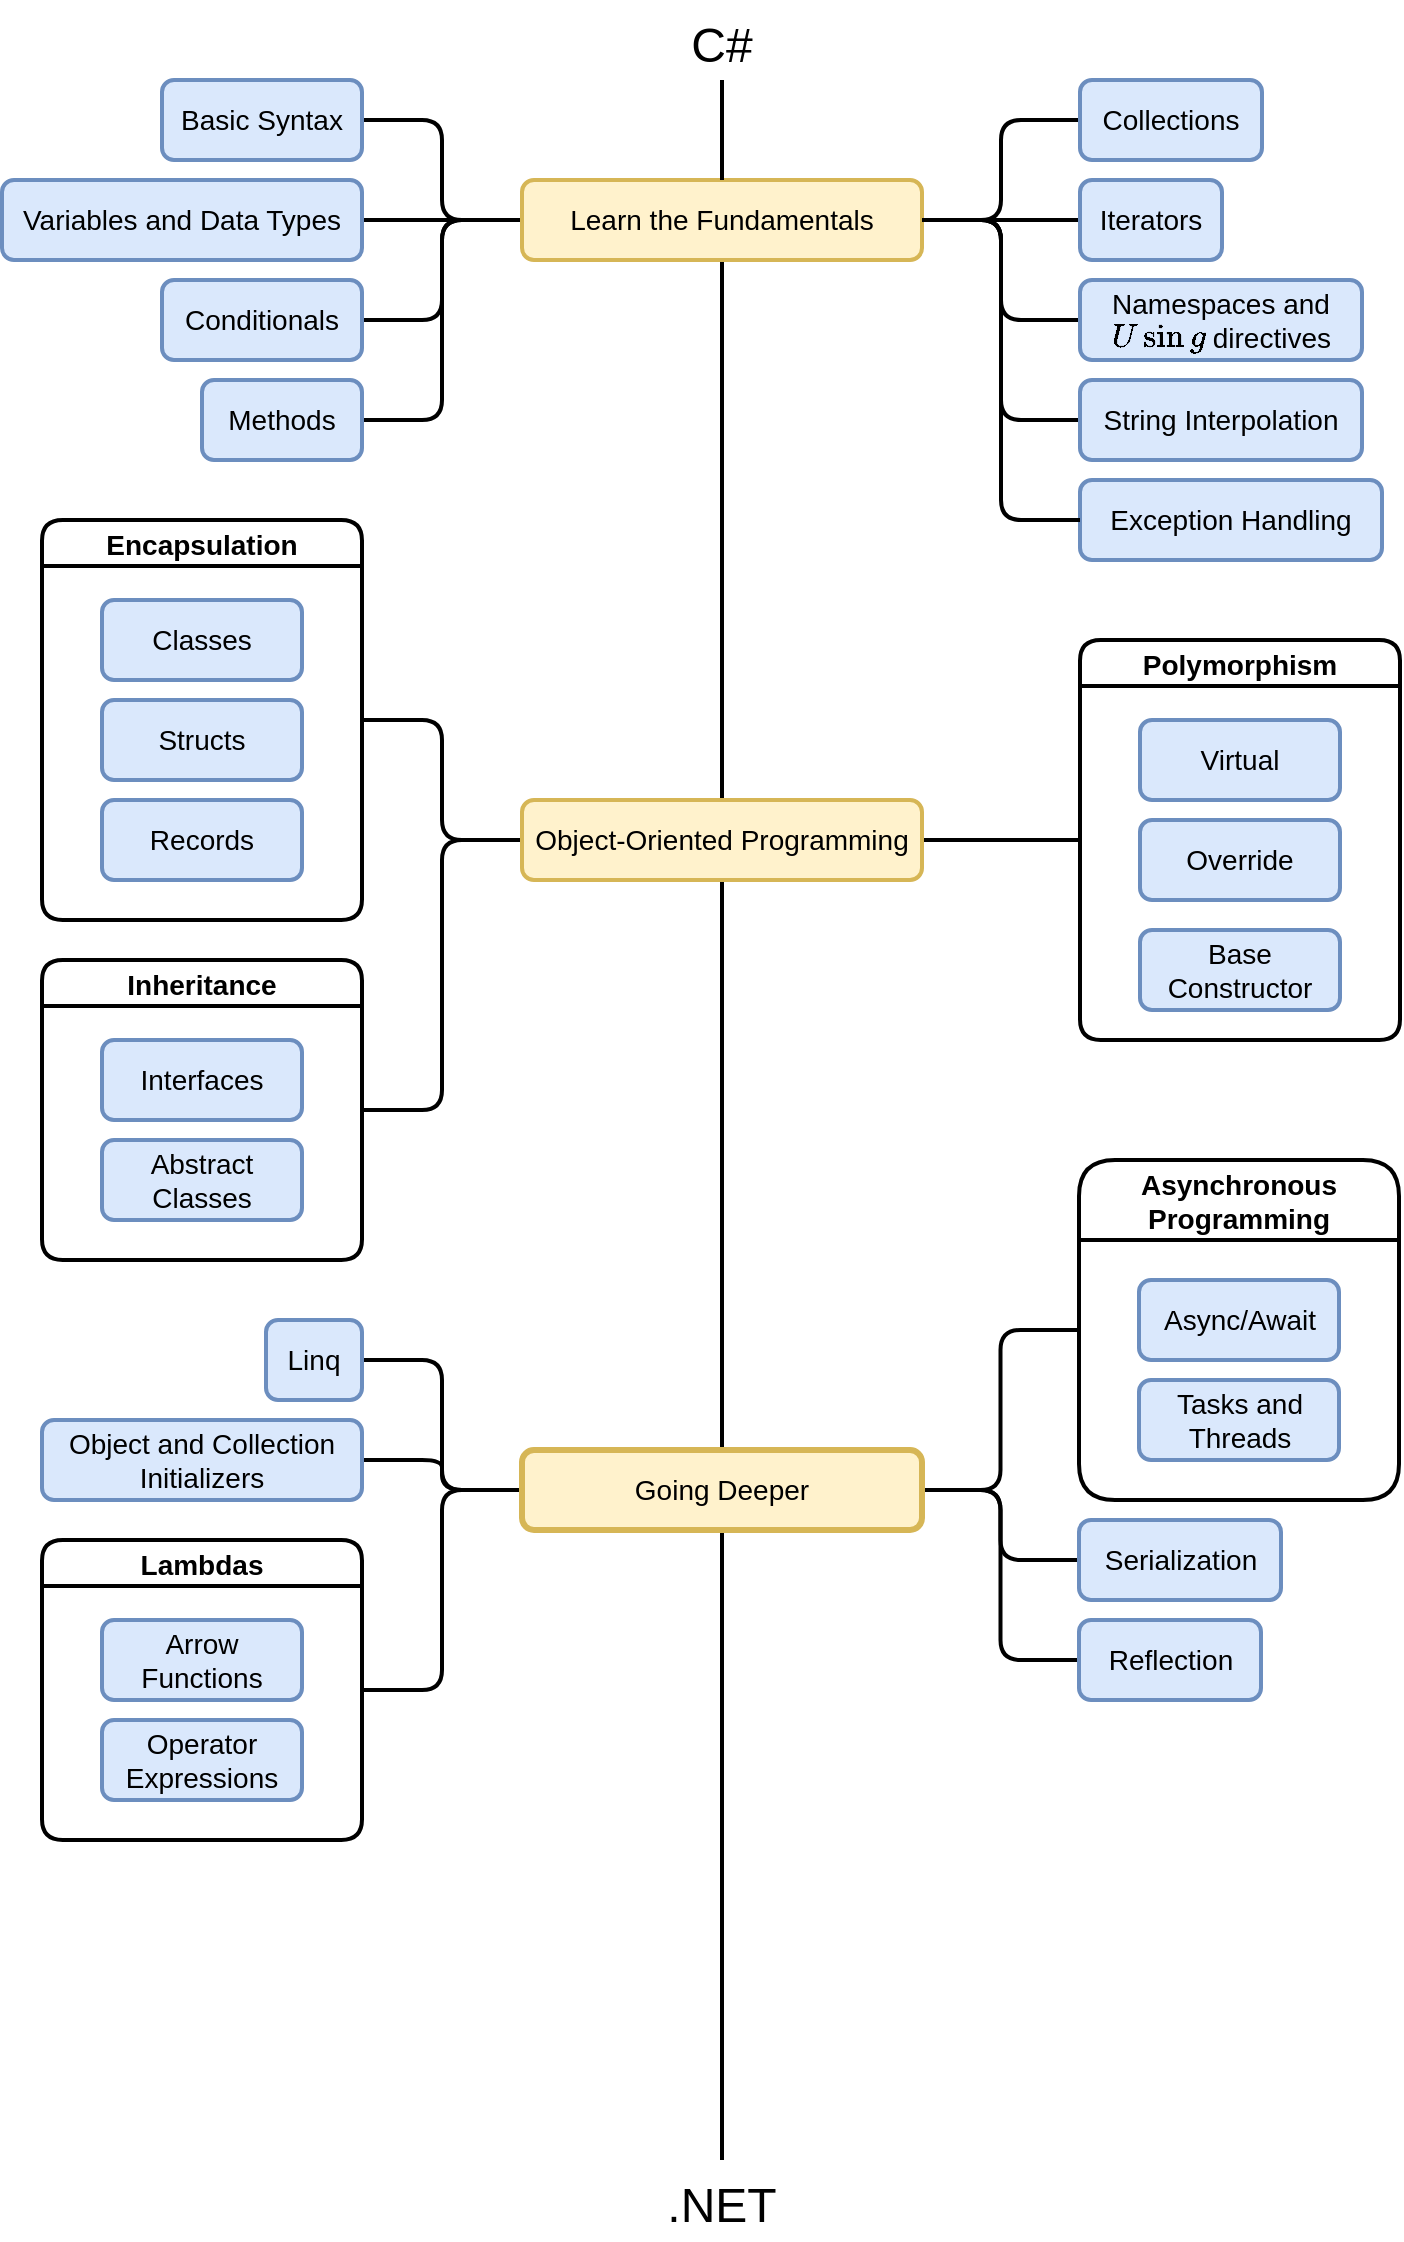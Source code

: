 <mxfile version="15.7.3" type="github">
  <diagram id="Bi8yQc8i4gSCwa7ISA3M" name="Page-1">
    <mxGraphModel dx="1483" dy="781" grid="1" gridSize="10" guides="1" tooltips="1" connect="1" arrows="0" fold="1" page="1" pageScale="1" pageWidth="850" pageHeight="1100" math="0" shadow="0">
      <root>
        <mxCell id="0" />
        <mxCell id="1" parent="0" />
        <mxCell id="HOgNb5vJPWKjZWPz9B7e-17" style="edgeStyle=orthogonalEdgeStyle;rounded=1;orthogonalLoop=1;jettySize=auto;html=1;exitX=0;exitY=0.5;exitDx=0;exitDy=0;entryX=1;entryY=0.5;entryDx=0;entryDy=0;fontSize=14;endArrow=none;endFill=0;strokeWidth=2;" parent="1" source="HOgNb5vJPWKjZWPz9B7e-1" target="HOgNb5vJPWKjZWPz9B7e-3" edge="1">
          <mxGeometry relative="1" as="geometry">
            <mxPoint x="311" y="150" as="sourcePoint" />
          </mxGeometry>
        </mxCell>
        <mxCell id="HOgNb5vJPWKjZWPz9B7e-18" style="edgeStyle=orthogonalEdgeStyle;rounded=1;orthogonalLoop=1;jettySize=auto;html=1;exitX=0;exitY=0.5;exitDx=0;exitDy=0;entryX=1;entryY=0.5;entryDx=0;entryDy=0;fontSize=14;endArrow=none;endFill=0;strokeWidth=2;" parent="1" source="HOgNb5vJPWKjZWPz9B7e-1" target="HOgNb5vJPWKjZWPz9B7e-4" edge="1">
          <mxGeometry relative="1" as="geometry">
            <mxPoint x="311" y="150" as="sourcePoint" />
          </mxGeometry>
        </mxCell>
        <mxCell id="HOgNb5vJPWKjZWPz9B7e-20" style="edgeStyle=orthogonalEdgeStyle;rounded=1;orthogonalLoop=1;jettySize=auto;html=1;exitX=0;exitY=0.5;exitDx=0;exitDy=0;entryX=1;entryY=0.5;entryDx=0;entryDy=0;fontSize=14;endArrow=none;endFill=0;strokeWidth=2;" parent="1" source="HOgNb5vJPWKjZWPz9B7e-1" target="HOgNb5vJPWKjZWPz9B7e-5" edge="1">
          <mxGeometry relative="1" as="geometry">
            <mxPoint x="311" y="150" as="sourcePoint" />
          </mxGeometry>
        </mxCell>
        <mxCell id="HOgNb5vJPWKjZWPz9B7e-21" style="edgeStyle=orthogonalEdgeStyle;rounded=1;orthogonalLoop=1;jettySize=auto;html=1;exitX=0;exitY=0.5;exitDx=0;exitDy=0;entryX=1;entryY=0.5;entryDx=0;entryDy=0;fontSize=14;endArrow=none;endFill=0;strokeWidth=2;" parent="1" source="HOgNb5vJPWKjZWPz9B7e-1" target="HOgNb5vJPWKjZWPz9B7e-6" edge="1">
          <mxGeometry relative="1" as="geometry">
            <mxPoint x="311" y="150" as="sourcePoint" />
          </mxGeometry>
        </mxCell>
        <mxCell id="HOgNb5vJPWKjZWPz9B7e-22" style="edgeStyle=orthogonalEdgeStyle;rounded=1;orthogonalLoop=1;jettySize=auto;html=1;exitX=1;exitY=0.5;exitDx=0;exitDy=0;entryX=0;entryY=0.5;entryDx=0;entryDy=0;fontSize=14;endArrow=none;endFill=0;strokeWidth=2;" parent="1" source="HOgNb5vJPWKjZWPz9B7e-1" target="HOgNb5vJPWKjZWPz9B7e-8" edge="1">
          <mxGeometry relative="1" as="geometry" />
        </mxCell>
        <mxCell id="HOgNb5vJPWKjZWPz9B7e-23" style="edgeStyle=orthogonalEdgeStyle;rounded=1;orthogonalLoop=1;jettySize=auto;html=1;exitX=1;exitY=0.5;exitDx=0;exitDy=0;fontSize=14;endArrow=none;endFill=0;strokeWidth=2;" parent="1" source="HOgNb5vJPWKjZWPz9B7e-1" target="HOgNb5vJPWKjZWPz9B7e-9" edge="1">
          <mxGeometry relative="1" as="geometry" />
        </mxCell>
        <mxCell id="HOgNb5vJPWKjZWPz9B7e-24" style="edgeStyle=orthogonalEdgeStyle;rounded=1;orthogonalLoop=1;jettySize=auto;html=1;exitX=1;exitY=0.5;exitDx=0;exitDy=0;entryX=0;entryY=0.5;entryDx=0;entryDy=0;fontSize=14;endArrow=none;endFill=0;strokeWidth=2;" parent="1" source="HOgNb5vJPWKjZWPz9B7e-1" target="HOgNb5vJPWKjZWPz9B7e-7" edge="1">
          <mxGeometry relative="1" as="geometry" />
        </mxCell>
        <mxCell id="HOgNb5vJPWKjZWPz9B7e-25" style="edgeStyle=orthogonalEdgeStyle;rounded=1;orthogonalLoop=1;jettySize=auto;html=1;exitX=1;exitY=0.5;exitDx=0;exitDy=0;entryX=0;entryY=0.5;entryDx=0;entryDy=0;fontSize=14;endArrow=none;endFill=0;strokeWidth=2;" parent="1" source="HOgNb5vJPWKjZWPz9B7e-1" target="HOgNb5vJPWKjZWPz9B7e-10" edge="1">
          <mxGeometry relative="1" as="geometry" />
        </mxCell>
        <mxCell id="HOgNb5vJPWKjZWPz9B7e-28" style="edgeStyle=orthogonalEdgeStyle;rounded=1;orthogonalLoop=1;jettySize=auto;html=1;exitX=0.5;exitY=1;exitDx=0;exitDy=0;fontSize=14;endArrow=none;endFill=0;strokeWidth=2;" parent="1" source="HOgNb5vJPWKjZWPz9B7e-1" target="HOgNb5vJPWKjZWPz9B7e-27" edge="1">
          <mxGeometry relative="1" as="geometry" />
        </mxCell>
        <mxCell id="HOgNb5vJPWKjZWPz9B7e-1" value="&lt;font style=&quot;font-size: 14px;&quot;&gt;Learn the Fundamentals&lt;/font&gt;" style="rounded=1;whiteSpace=wrap;html=1;fillColor=#fff2cc;strokeColor=#d6b656;strokeWidth=2;fontSize=14;" parent="1" vertex="1">
          <mxGeometry x="320" y="130" width="200" height="40" as="geometry" />
        </mxCell>
        <mxCell id="HOgNb5vJPWKjZWPz9B7e-19" style="edgeStyle=orthogonalEdgeStyle;rounded=1;orthogonalLoop=1;jettySize=auto;html=1;exitX=0.5;exitY=1;exitDx=0;exitDy=0;entryX=0.5;entryY=0;entryDx=0;entryDy=0;fontSize=14;endArrow=none;endFill=0;strokeWidth=2;" parent="1" source="HOgNb5vJPWKjZWPz9B7e-2" target="HOgNb5vJPWKjZWPz9B7e-1" edge="1">
          <mxGeometry relative="1" as="geometry" />
        </mxCell>
        <mxCell id="HOgNb5vJPWKjZWPz9B7e-2" value="&lt;div style=&quot;font-size: 24px;&quot;&gt;&lt;font style=&quot;font-size: 24px;&quot;&gt;C#&lt;/font&gt;&lt;/div&gt;" style="text;html=1;strokeColor=none;fillColor=none;align=center;verticalAlign=bottom;whiteSpace=wrap;rounded=0;fontSize=24;" parent="1" vertex="1">
          <mxGeometry x="390" y="40" width="60" height="40" as="geometry" />
        </mxCell>
        <mxCell id="HOgNb5vJPWKjZWPz9B7e-3" value="&lt;div style=&quot;font-size: 14px;&quot;&gt;Basic Syntax&lt;/div&gt;" style="rounded=1;whiteSpace=wrap;html=1;fillColor=#dae8fc;strokeColor=#6c8ebf;strokeWidth=2;fontSize=14;" parent="1" vertex="1">
          <mxGeometry x="140" y="80" width="100" height="40" as="geometry" />
        </mxCell>
        <mxCell id="HOgNb5vJPWKjZWPz9B7e-4" value="Variables and Data Types" style="rounded=1;whiteSpace=wrap;html=1;fillColor=#dae8fc;strokeColor=#6c8ebf;strokeWidth=2;fontSize=14;" parent="1" vertex="1">
          <mxGeometry x="60" y="130" width="180" height="40" as="geometry" />
        </mxCell>
        <mxCell id="HOgNb5vJPWKjZWPz9B7e-5" value="&lt;div style=&quot;font-size: 14px;&quot;&gt;Conditionals&lt;/div&gt;" style="rounded=1;whiteSpace=wrap;html=1;fillColor=#dae8fc;strokeColor=#6c8ebf;strokeWidth=2;fontSize=14;" parent="1" vertex="1">
          <mxGeometry x="140" y="180" width="100" height="40" as="geometry" />
        </mxCell>
        <mxCell id="HOgNb5vJPWKjZWPz9B7e-6" value="Methods" style="rounded=1;whiteSpace=wrap;html=1;fillColor=#dae8fc;strokeColor=#6c8ebf;strokeWidth=2;fontSize=14;" parent="1" vertex="1">
          <mxGeometry x="160" y="230" width="80" height="40" as="geometry" />
        </mxCell>
        <mxCell id="HOgNb5vJPWKjZWPz9B7e-7" value="Namespaces and `Using` directives" style="rounded=1;whiteSpace=wrap;html=1;fillColor=#dae8fc;strokeColor=#6c8ebf;strokeWidth=2;fontSize=14;" parent="1" vertex="1">
          <mxGeometry x="599" y="180" width="141" height="40" as="geometry" />
        </mxCell>
        <mxCell id="HOgNb5vJPWKjZWPz9B7e-8" value="&lt;div style=&quot;font-size: 14px;&quot;&gt;Collections&lt;/div&gt;" style="rounded=1;whiteSpace=wrap;html=1;fillColor=#dae8fc;strokeColor=#6c8ebf;strokeWidth=2;fontSize=14;" parent="1" vertex="1">
          <mxGeometry x="599" y="80" width="91" height="40" as="geometry" />
        </mxCell>
        <mxCell id="HOgNb5vJPWKjZWPz9B7e-9" value="&lt;div style=&quot;font-size: 14px;&quot;&gt;Iterators&lt;/div&gt;" style="rounded=1;whiteSpace=wrap;html=1;fillColor=#dae8fc;strokeColor=#6c8ebf;strokeWidth=2;fontSize=14;" parent="1" vertex="1">
          <mxGeometry x="599" y="130" width="71" height="40" as="geometry" />
        </mxCell>
        <mxCell id="HOgNb5vJPWKjZWPz9B7e-10" value="&lt;div style=&quot;font-size: 14px;&quot;&gt;String Interpolation&lt;br style=&quot;font-size: 14px;&quot;&gt;&lt;/div&gt;" style="rounded=1;whiteSpace=wrap;html=1;fillColor=#dae8fc;strokeColor=#6c8ebf;strokeWidth=2;fontSize=14;" parent="1" vertex="1">
          <mxGeometry x="599" y="230" width="141" height="40" as="geometry" />
        </mxCell>
        <mxCell id="HOgNb5vJPWKjZWPz9B7e-11" value="&lt;div style=&quot;font-size: 14px;&quot;&gt;Exception Handling&lt;br style=&quot;font-size: 14px;&quot;&gt;&lt;/div&gt;" style="rounded=1;whiteSpace=wrap;html=1;fillColor=#dae8fc;strokeColor=#6c8ebf;strokeWidth=2;fontSize=14;" parent="1" vertex="1">
          <mxGeometry x="599" y="280" width="151" height="40" as="geometry" />
        </mxCell>
        <mxCell id="HOgNb5vJPWKjZWPz9B7e-26" style="edgeStyle=orthogonalEdgeStyle;rounded=1;orthogonalLoop=1;jettySize=auto;html=1;exitX=1;exitY=0.5;exitDx=0;exitDy=0;entryX=0;entryY=0.5;entryDx=0;entryDy=0;fontSize=14;endArrow=none;endFill=0;strokeWidth=2;" parent="1" source="HOgNb5vJPWKjZWPz9B7e-1" target="HOgNb5vJPWKjZWPz9B7e-11" edge="1">
          <mxGeometry relative="1" as="geometry">
            <mxPoint x="530" y="160" as="sourcePoint" />
            <mxPoint x="609" y="260" as="targetPoint" />
          </mxGeometry>
        </mxCell>
        <mxCell id="HOgNb5vJPWKjZWPz9B7e-46" style="edgeStyle=orthogonalEdgeStyle;rounded=1;orthogonalLoop=1;jettySize=auto;html=1;exitX=0;exitY=0.5;exitDx=0;exitDy=0;fontSize=14;endArrow=none;endFill=0;strokeWidth=2;" parent="1" source="HOgNb5vJPWKjZWPz9B7e-27" target="HOgNb5vJPWKjZWPz9B7e-31" edge="1">
          <mxGeometry relative="1" as="geometry" />
        </mxCell>
        <mxCell id="HOgNb5vJPWKjZWPz9B7e-49" style="edgeStyle=orthogonalEdgeStyle;rounded=1;orthogonalLoop=1;jettySize=auto;html=1;exitX=1;exitY=0.5;exitDx=0;exitDy=0;entryX=0;entryY=0.5;entryDx=0;entryDy=0;fontSize=14;endArrow=none;endFill=0;strokeWidth=2;" parent="1" source="HOgNb5vJPWKjZWPz9B7e-27" target="HOgNb5vJPWKjZWPz9B7e-41" edge="1">
          <mxGeometry relative="1" as="geometry" />
        </mxCell>
        <mxCell id="HOgNb5vJPWKjZWPz9B7e-50" style="edgeStyle=orthogonalEdgeStyle;rounded=1;orthogonalLoop=1;jettySize=auto;html=1;exitX=0;exitY=0.5;exitDx=0;exitDy=0;entryX=1;entryY=0.5;entryDx=0;entryDy=0;fontSize=14;endArrow=none;endFill=0;strokeWidth=2;" parent="1" source="HOgNb5vJPWKjZWPz9B7e-27" target="HOgNb5vJPWKjZWPz9B7e-36" edge="1">
          <mxGeometry relative="1" as="geometry" />
        </mxCell>
        <mxCell id="TVtdVuU6rrKW41aySdb2-4" style="edgeStyle=orthogonalEdgeStyle;rounded=1;orthogonalLoop=1;jettySize=auto;html=1;exitX=0.5;exitY=1;exitDx=0;exitDy=0;fontSize=24;endArrow=none;endFill=0;strokeWidth=2;" edge="1" parent="1" source="HOgNb5vJPWKjZWPz9B7e-27" target="TVtdVuU6rrKW41aySdb2-2">
          <mxGeometry relative="1" as="geometry" />
        </mxCell>
        <mxCell id="HOgNb5vJPWKjZWPz9B7e-27" value="&lt;div style=&quot;font-size: 14px&quot;&gt;&lt;font style=&quot;font-size: 14px&quot;&gt;Object-Oriented Programming&lt;/font&gt;&lt;/div&gt;" style="rounded=1;whiteSpace=wrap;html=1;fillColor=#fff2cc;strokeColor=#d6b656;strokeWidth=2;" parent="1" vertex="1">
          <mxGeometry x="320" y="440" width="200" height="40" as="geometry" />
        </mxCell>
        <mxCell id="HOgNb5vJPWKjZWPz9B7e-31" value="Encapsulation" style="swimlane;rounded=1;fontSize=14;strokeWidth=2;" parent="1" vertex="1">
          <mxGeometry x="80" y="300" width="160" height="200" as="geometry" />
        </mxCell>
        <mxCell id="HOgNb5vJPWKjZWPz9B7e-30" value="Classes" style="rounded=1;whiteSpace=wrap;html=1;fillColor=#dae8fc;strokeColor=#6c8ebf;strokeWidth=2;fontSize=14;" parent="HOgNb5vJPWKjZWPz9B7e-31" vertex="1">
          <mxGeometry x="30" y="40" width="100" height="40" as="geometry" />
        </mxCell>
        <mxCell id="HOgNb5vJPWKjZWPz9B7e-34" value="Structs" style="rounded=1;whiteSpace=wrap;html=1;fillColor=#dae8fc;strokeColor=#6c8ebf;strokeWidth=2;fontSize=14;" parent="HOgNb5vJPWKjZWPz9B7e-31" vertex="1">
          <mxGeometry x="30" y="90" width="100" height="40" as="geometry" />
        </mxCell>
        <mxCell id="HOgNb5vJPWKjZWPz9B7e-35" value="Records" style="rounded=1;whiteSpace=wrap;html=1;fillColor=#dae8fc;strokeColor=#6c8ebf;strokeWidth=2;fontSize=14;" parent="HOgNb5vJPWKjZWPz9B7e-31" vertex="1">
          <mxGeometry x="30" y="140" width="100" height="40" as="geometry" />
        </mxCell>
        <mxCell id="HOgNb5vJPWKjZWPz9B7e-36" value="Inheritance" style="swimlane;rounded=1;fontSize=14;strokeWidth=2;" parent="1" vertex="1">
          <mxGeometry x="80" y="520" width="160" height="150" as="geometry" />
        </mxCell>
        <mxCell id="HOgNb5vJPWKjZWPz9B7e-37" value="Interfaces" style="rounded=1;whiteSpace=wrap;html=1;fillColor=#dae8fc;strokeColor=#6c8ebf;strokeWidth=2;fontSize=14;" parent="HOgNb5vJPWKjZWPz9B7e-36" vertex="1">
          <mxGeometry x="30" y="40" width="100" height="40" as="geometry" />
        </mxCell>
        <mxCell id="HOgNb5vJPWKjZWPz9B7e-38" value="Abstract Classes" style="rounded=1;whiteSpace=wrap;html=1;fillColor=#dae8fc;strokeColor=#6c8ebf;strokeWidth=2;fontSize=14;" parent="HOgNb5vJPWKjZWPz9B7e-36" vertex="1">
          <mxGeometry x="30" y="90" width="100" height="40" as="geometry" />
        </mxCell>
        <mxCell id="HOgNb5vJPWKjZWPz9B7e-41" value="Polymorphism" style="swimlane;rounded=1;fontSize=14;strokeWidth=2;" parent="1" vertex="1">
          <mxGeometry x="599" y="360" width="160" height="200" as="geometry" />
        </mxCell>
        <mxCell id="HOgNb5vJPWKjZWPz9B7e-43" value="Virtual" style="rounded=1;whiteSpace=wrap;html=1;fillColor=#dae8fc;strokeColor=#6c8ebf;strokeWidth=2;fontSize=14;" parent="HOgNb5vJPWKjZWPz9B7e-41" vertex="1">
          <mxGeometry x="30" y="40" width="100" height="40" as="geometry" />
        </mxCell>
        <mxCell id="HOgNb5vJPWKjZWPz9B7e-44" value="Override" style="rounded=1;whiteSpace=wrap;html=1;fillColor=#dae8fc;strokeColor=#6c8ebf;strokeWidth=2;fontSize=14;" parent="HOgNb5vJPWKjZWPz9B7e-41" vertex="1">
          <mxGeometry x="30" y="90" width="100" height="40" as="geometry" />
        </mxCell>
        <mxCell id="HOgNb5vJPWKjZWPz9B7e-42" value="Base Constructor" style="rounded=1;whiteSpace=wrap;html=1;fillColor=#dae8fc;strokeColor=#6c8ebf;strokeWidth=2;fontSize=14;" parent="HOgNb5vJPWKjZWPz9B7e-41" vertex="1">
          <mxGeometry x="30" y="145" width="100" height="40" as="geometry" />
        </mxCell>
        <mxCell id="TVtdVuU6rrKW41aySdb2-6" style="edgeStyle=orthogonalEdgeStyle;rounded=1;orthogonalLoop=1;jettySize=auto;html=1;exitX=0;exitY=0.5;exitDx=0;exitDy=0;fontSize=24;endArrow=none;endFill=0;strokeWidth=2;" edge="1" parent="1" source="TVtdVuU6rrKW41aySdb2-2" target="TVtdVuU6rrKW41aySdb2-3">
          <mxGeometry relative="1" as="geometry">
            <Array as="points">
              <mxPoint x="280" y="785" />
              <mxPoint x="280" y="720" />
            </Array>
          </mxGeometry>
        </mxCell>
        <mxCell id="TVtdVuU6rrKW41aySdb2-7" style="edgeStyle=orthogonalEdgeStyle;rounded=1;orthogonalLoop=1;jettySize=auto;html=1;exitX=0;exitY=0.5;exitDx=0;exitDy=0;entryX=1;entryY=0.5;entryDx=0;entryDy=0;fontSize=24;endArrow=none;endFill=0;strokeWidth=2;" edge="1" parent="1" source="TVtdVuU6rrKW41aySdb2-2" target="TVtdVuU6rrKW41aySdb2-5">
          <mxGeometry relative="1" as="geometry" />
        </mxCell>
        <mxCell id="TVtdVuU6rrKW41aySdb2-20" style="edgeStyle=orthogonalEdgeStyle;rounded=1;orthogonalLoop=1;jettySize=auto;html=1;exitX=0;exitY=0.5;exitDx=0;exitDy=0;entryX=1;entryY=0.5;entryDx=0;entryDy=0;fontSize=24;endArrow=none;endFill=0;strokeWidth=2;" edge="1" parent="1" source="TVtdVuU6rrKW41aySdb2-2" target="TVtdVuU6rrKW41aySdb2-12">
          <mxGeometry relative="1" as="geometry" />
        </mxCell>
        <mxCell id="TVtdVuU6rrKW41aySdb2-23" style="edgeStyle=orthogonalEdgeStyle;rounded=1;orthogonalLoop=1;jettySize=auto;html=1;exitX=1;exitY=0.5;exitDx=0;exitDy=0;entryX=0;entryY=0.5;entryDx=0;entryDy=0;fontSize=24;endArrow=none;endFill=0;strokeWidth=2;" edge="1" parent="1" source="TVtdVuU6rrKW41aySdb2-2" target="TVtdVuU6rrKW41aySdb2-21">
          <mxGeometry relative="1" as="geometry" />
        </mxCell>
        <mxCell id="TVtdVuU6rrKW41aySdb2-24" style="edgeStyle=orthogonalEdgeStyle;rounded=1;orthogonalLoop=1;jettySize=auto;html=1;exitX=1;exitY=0.5;exitDx=0;exitDy=0;entryX=0;entryY=0.5;entryDx=0;entryDy=0;fontSize=24;endArrow=none;endFill=0;strokeWidth=2;" edge="1" parent="1" source="TVtdVuU6rrKW41aySdb2-2" target="TVtdVuU6rrKW41aySdb2-22">
          <mxGeometry relative="1" as="geometry" />
        </mxCell>
        <mxCell id="TVtdVuU6rrKW41aySdb2-38" style="edgeStyle=orthogonalEdgeStyle;rounded=1;orthogonalLoop=1;jettySize=auto;html=1;exitX=0.5;exitY=1;exitDx=0;exitDy=0;entryX=0.5;entryY=0;entryDx=0;entryDy=0;fontSize=14;endArrow=none;endFill=0;strokeWidth=2;" edge="1" parent="1" source="TVtdVuU6rrKW41aySdb2-2" target="TVtdVuU6rrKW41aySdb2-37">
          <mxGeometry relative="1" as="geometry">
            <mxPoint x="420.5" y="1120.0" as="targetPoint" />
          </mxGeometry>
        </mxCell>
        <mxCell id="TVtdVuU6rrKW41aySdb2-39" style="edgeStyle=orthogonalEdgeStyle;rounded=1;orthogonalLoop=1;jettySize=auto;html=1;exitX=1;exitY=0.5;exitDx=0;exitDy=0;fontSize=14;endArrow=none;endFill=0;strokeWidth=2;entryX=0;entryY=0.5;entryDx=0;entryDy=0;" edge="1" parent="1" source="TVtdVuU6rrKW41aySdb2-2" target="TVtdVuU6rrKW41aySdb2-16">
          <mxGeometry relative="1" as="geometry" />
        </mxCell>
        <mxCell id="TVtdVuU6rrKW41aySdb2-2" value="&lt;font style=&quot;font-size: 14px&quot;&gt;Going Deeper&lt;/font&gt;" style="rounded=1;whiteSpace=wrap;html=1;fillColor=#fff2cc;strokeColor=#d6b656;strokeWidth=3;" vertex="1" parent="1">
          <mxGeometry x="320" y="765" width="200" height="40" as="geometry" />
        </mxCell>
        <mxCell id="TVtdVuU6rrKW41aySdb2-3" value="Linq" style="rounded=1;whiteSpace=wrap;html=1;fillColor=#dae8fc;strokeColor=#6c8ebf;strokeWidth=2;fontSize=14;" vertex="1" parent="1">
          <mxGeometry x="192" y="700" width="48" height="40" as="geometry" />
        </mxCell>
        <mxCell id="TVtdVuU6rrKW41aySdb2-5" value="Object and Collection Initializers" style="rounded=1;whiteSpace=wrap;html=1;fillColor=#dae8fc;strokeColor=#6c8ebf;strokeWidth=2;fontSize=14;" vertex="1" parent="1">
          <mxGeometry x="80" y="750" width="160" height="40" as="geometry" />
        </mxCell>
        <mxCell id="TVtdVuU6rrKW41aySdb2-12" value="Lambdas" style="swimlane;rounded=1;fontSize=14;strokeWidth=2;" vertex="1" parent="1">
          <mxGeometry x="80" y="810" width="160" height="150" as="geometry" />
        </mxCell>
        <mxCell id="TVtdVuU6rrKW41aySdb2-13" value="Operator Expressions" style="rounded=1;whiteSpace=wrap;html=1;fillColor=#dae8fc;strokeColor=#6c8ebf;strokeWidth=2;fontSize=14;" vertex="1" parent="TVtdVuU6rrKW41aySdb2-12">
          <mxGeometry x="30" y="90" width="100" height="40" as="geometry" />
        </mxCell>
        <mxCell id="TVtdVuU6rrKW41aySdb2-14" value="Arrow Functions" style="rounded=1;whiteSpace=wrap;html=1;fillColor=#dae8fc;strokeColor=#6c8ebf;strokeWidth=2;fontSize=14;" vertex="1" parent="TVtdVuU6rrKW41aySdb2-12">
          <mxGeometry x="30" y="40" width="100" height="40" as="geometry" />
        </mxCell>
        <mxCell id="TVtdVuU6rrKW41aySdb2-16" value="Asynchronous &#xa;Programming" style="swimlane;rounded=1;fontSize=14;strokeWidth=2;startSize=40;" vertex="1" parent="1">
          <mxGeometry x="598.5" y="620" width="160" height="170" as="geometry" />
        </mxCell>
        <mxCell id="TVtdVuU6rrKW41aySdb2-17" value="Tasks and Threads" style="rounded=1;whiteSpace=wrap;html=1;fillColor=#dae8fc;strokeColor=#6c8ebf;strokeWidth=2;fontSize=14;" vertex="1" parent="TVtdVuU6rrKW41aySdb2-16">
          <mxGeometry x="30" y="110" width="100" height="40" as="geometry" />
        </mxCell>
        <mxCell id="TVtdVuU6rrKW41aySdb2-18" value="Async/Await" style="rounded=1;whiteSpace=wrap;html=1;fillColor=#dae8fc;strokeColor=#6c8ebf;strokeWidth=2;fontSize=14;" vertex="1" parent="TVtdVuU6rrKW41aySdb2-16">
          <mxGeometry x="30" y="60" width="100" height="40" as="geometry" />
        </mxCell>
        <mxCell id="TVtdVuU6rrKW41aySdb2-21" value="Serialization" style="rounded=1;whiteSpace=wrap;html=1;fillColor=#dae8fc;strokeColor=#6c8ebf;strokeWidth=2;fontSize=14;" vertex="1" parent="1">
          <mxGeometry x="598.5" y="800" width="101" height="40" as="geometry" />
        </mxCell>
        <mxCell id="TVtdVuU6rrKW41aySdb2-22" value="Reflection" style="rounded=1;whiteSpace=wrap;html=1;fillColor=#dae8fc;strokeColor=#6c8ebf;strokeWidth=2;fontSize=14;" vertex="1" parent="1">
          <mxGeometry x="598.5" y="850" width="91" height="40" as="geometry" />
        </mxCell>
        <mxCell id="TVtdVuU6rrKW41aySdb2-37" value="&lt;div&gt;.NET&lt;/div&gt;" style="text;html=1;strokeColor=none;fillColor=none;align=center;verticalAlign=bottom;whiteSpace=wrap;rounded=0;fontSize=24;" vertex="1" parent="1">
          <mxGeometry x="390" y="1120" width="60" height="40" as="geometry" />
        </mxCell>
      </root>
    </mxGraphModel>
  </diagram>
</mxfile>
